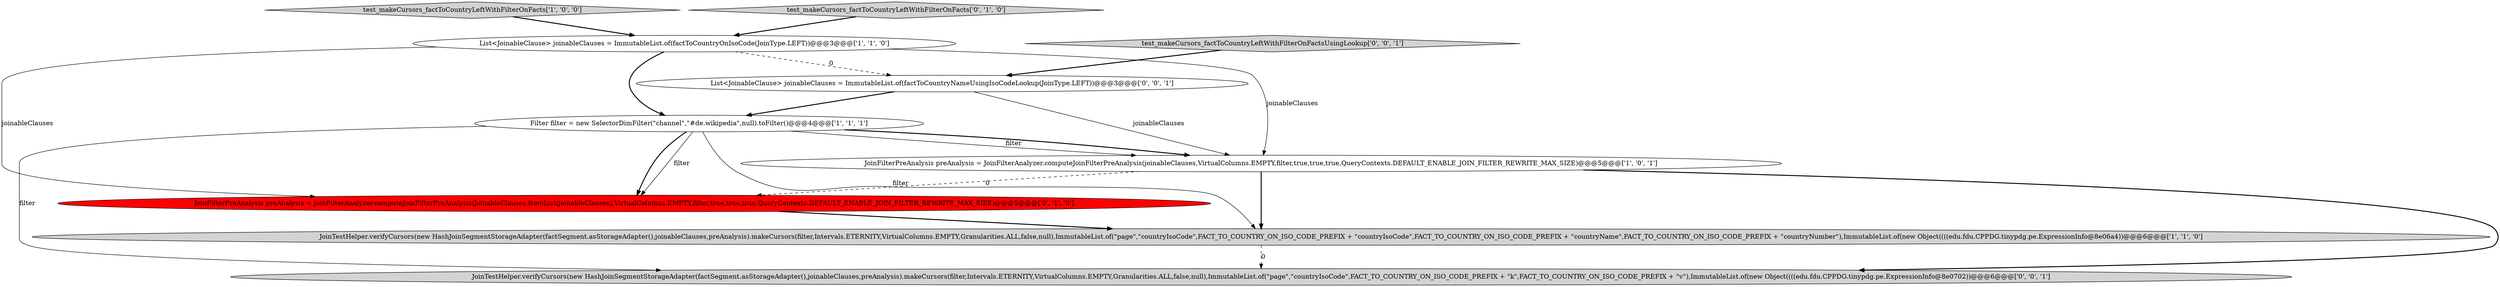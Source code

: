 digraph {
2 [style = filled, label = "Filter filter = new SelectorDimFilter(\"channel\",\"#de.wikipedia\",null).toFilter()@@@4@@@['1', '1', '1']", fillcolor = white, shape = ellipse image = "AAA0AAABBB1BBB"];
7 [style = filled, label = "List<JoinableClause> joinableClauses = ImmutableList.of(factToCountryNameUsingIsoCodeLookup(JoinType.LEFT))@@@3@@@['0', '0', '1']", fillcolor = white, shape = ellipse image = "AAA0AAABBB3BBB"];
4 [style = filled, label = "test_makeCursors_factToCountryLeftWithFilterOnFacts['1', '0', '0']", fillcolor = lightgray, shape = diamond image = "AAA0AAABBB1BBB"];
0 [style = filled, label = "JoinTestHelper.verifyCursors(new HashJoinSegmentStorageAdapter(factSegment.asStorageAdapter(),joinableClauses,preAnalysis).makeCursors(filter,Intervals.ETERNITY,VirtualColumns.EMPTY,Granularities.ALL,false,null),ImmutableList.of(\"page\",\"countryIsoCode\",FACT_TO_COUNTRY_ON_ISO_CODE_PREFIX + \"countryIsoCode\",FACT_TO_COUNTRY_ON_ISO_CODE_PREFIX + \"countryName\",FACT_TO_COUNTRY_ON_ISO_CODE_PREFIX + \"countryNumber\"),ImmutableList.of(new Object((((edu.fdu.CPPDG.tinypdg.pe.ExpressionInfo@8e06a4))@@@6@@@['1', '1', '0']", fillcolor = lightgray, shape = ellipse image = "AAA0AAABBB1BBB"];
3 [style = filled, label = "JoinFilterPreAnalysis preAnalysis = JoinFilterAnalyzer.computeJoinFilterPreAnalysis(joinableClauses,VirtualColumns.EMPTY,filter,true,true,true,QueryContexts.DEFAULT_ENABLE_JOIN_FILTER_REWRITE_MAX_SIZE)@@@5@@@['1', '0', '1']", fillcolor = white, shape = ellipse image = "AAA0AAABBB1BBB"];
1 [style = filled, label = "List<JoinableClause> joinableClauses = ImmutableList.of(factToCountryOnIsoCode(JoinType.LEFT))@@@3@@@['1', '1', '0']", fillcolor = white, shape = ellipse image = "AAA0AAABBB1BBB"];
9 [style = filled, label = "test_makeCursors_factToCountryLeftWithFilterOnFactsUsingLookup['0', '0', '1']", fillcolor = lightgray, shape = diamond image = "AAA0AAABBB3BBB"];
8 [style = filled, label = "JoinTestHelper.verifyCursors(new HashJoinSegmentStorageAdapter(factSegment.asStorageAdapter(),joinableClauses,preAnalysis).makeCursors(filter,Intervals.ETERNITY,VirtualColumns.EMPTY,Granularities.ALL,false,null),ImmutableList.of(\"page\",\"countryIsoCode\",FACT_TO_COUNTRY_ON_ISO_CODE_PREFIX + \"k\",FACT_TO_COUNTRY_ON_ISO_CODE_PREFIX + \"v\"),ImmutableList.of(new Object((((edu.fdu.CPPDG.tinypdg.pe.ExpressionInfo@8e0702))@@@6@@@['0', '0', '1']", fillcolor = lightgray, shape = ellipse image = "AAA0AAABBB3BBB"];
6 [style = filled, label = "JoinFilterPreAnalysis preAnalysis = JoinFilterAnalyzer.computeJoinFilterPreAnalysis(JoinableClauses.fromList(joinableClauses),VirtualColumns.EMPTY,filter,true,true,true,QueryContexts.DEFAULT_ENABLE_JOIN_FILTER_REWRITE_MAX_SIZE)@@@5@@@['0', '1', '0']", fillcolor = red, shape = ellipse image = "AAA1AAABBB2BBB"];
5 [style = filled, label = "test_makeCursors_factToCountryLeftWithFilterOnFacts['0', '1', '0']", fillcolor = lightgray, shape = diamond image = "AAA0AAABBB2BBB"];
2->0 [style = solid, label="filter"];
0->8 [style = dashed, label="0"];
5->1 [style = bold, label=""];
1->6 [style = solid, label="joinableClauses"];
4->1 [style = bold, label=""];
1->2 [style = bold, label=""];
6->0 [style = bold, label=""];
3->6 [style = dashed, label="0"];
1->3 [style = solid, label="joinableClauses"];
1->7 [style = dashed, label="0"];
9->7 [style = bold, label=""];
2->3 [style = solid, label="filter"];
2->6 [style = solid, label="filter"];
7->3 [style = solid, label="joinableClauses"];
7->2 [style = bold, label=""];
2->6 [style = bold, label=""];
3->8 [style = bold, label=""];
2->8 [style = solid, label="filter"];
3->0 [style = bold, label=""];
2->3 [style = bold, label=""];
}
